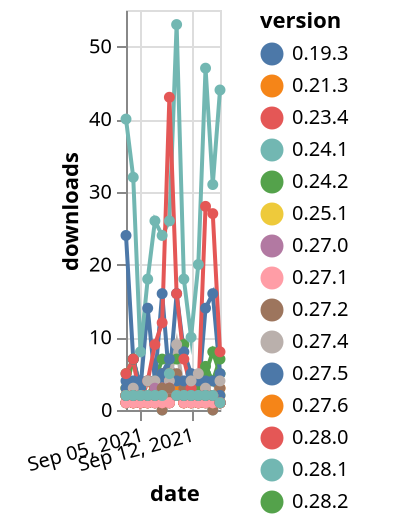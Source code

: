 {"$schema": "https://vega.github.io/schema/vega-lite/v5.json", "description": "A simple bar chart with embedded data.", "data": {"values": [{"date": "2021-09-03", "total": 3586, "delta": 3, "version": "19.01.0"}, {"date": "2021-09-04", "total": 3593, "delta": 7, "version": "19.01.0"}, {"date": "2021-09-05", "total": 3596, "delta": 3, "version": "19.01.0"}, {"date": "2021-09-06", "total": 3598, "delta": 2, "version": "19.01.0"}, {"date": "2021-09-07", "total": 3602, "delta": 4, "version": "19.01.0"}, {"date": "2021-09-08", "total": 3609, "delta": 7, "version": "19.01.0"}, {"date": "2021-09-09", "total": 3616, "delta": 7, "version": "19.01.0"}, {"date": "2021-09-10", "total": 3623, "delta": 7, "version": "19.01.0"}, {"date": "2021-09-11", "total": 3632, "delta": 9, "version": "19.01.0"}, {"date": "2021-09-12", "total": 3635, "delta": 3, "version": "19.01.0"}, {"date": "2021-09-13", "total": 3638, "delta": 3, "version": "19.01.0"}, {"date": "2021-09-14", "total": 3644, "delta": 6, "version": "19.01.0"}, {"date": "2021-09-15", "total": 3648, "delta": 4, "version": "19.01.0"}, {"date": "2021-09-16", "total": 3655, "delta": 7, "version": "19.01.0"}, {"date": "2021-09-03", "total": 1413, "delta": 1, "version": "18.10.1"}, {"date": "2021-09-04", "total": 1414, "delta": 1, "version": "18.10.1"}, {"date": "2021-09-05", "total": 1415, "delta": 1, "version": "18.10.1"}, {"date": "2021-09-06", "total": 1416, "delta": 1, "version": "18.10.1"}, {"date": "2021-09-07", "total": 1417, "delta": 1, "version": "18.10.1"}, {"date": "2021-09-08", "total": 1417, "delta": 0, "version": "18.10.1"}, {"date": "2021-09-09", "total": 1418, "delta": 1, "version": "18.10.1"}, {"date": "2021-09-10", "total": 1422, "delta": 4, "version": "18.10.1"}, {"date": "2021-09-11", "total": 1424, "delta": 2, "version": "18.10.1"}, {"date": "2021-09-12", "total": 1426, "delta": 2, "version": "18.10.1"}, {"date": "2021-09-13", "total": 1427, "delta": 1, "version": "18.10.1"}, {"date": "2021-09-14", "total": 1428, "delta": 1, "version": "18.10.1"}, {"date": "2021-09-15", "total": 1428, "delta": 0, "version": "18.10.1"}, {"date": "2021-09-16", "total": 1429, "delta": 1, "version": "18.10.1"}, {"date": "2021-09-03", "total": 49575, "delta": 1, "version": "19.10.0"}, {"date": "2021-09-04", "total": 49576, "delta": 1, "version": "19.10.0"}, {"date": "2021-09-05", "total": 49577, "delta": 1, "version": "19.10.0"}, {"date": "2021-09-06", "total": 49578, "delta": 1, "version": "19.10.0"}, {"date": "2021-09-07", "total": 49579, "delta": 1, "version": "19.10.0"}, {"date": "2021-09-08", "total": 49579, "delta": 0, "version": "19.10.0"}, {"date": "2021-09-09", "total": 49581, "delta": 2, "version": "19.10.0"}, {"date": "2021-09-10", "total": 49583, "delta": 2, "version": "19.10.0"}, {"date": "2021-09-11", "total": 49584, "delta": 1, "version": "19.10.0"}, {"date": "2021-09-12", "total": 49585, "delta": 1, "version": "19.10.0"}, {"date": "2021-09-13", "total": 49586, "delta": 1, "version": "19.10.0"}, {"date": "2021-09-14", "total": 49588, "delta": 2, "version": "19.10.0"}, {"date": "2021-09-15", "total": 49588, "delta": 0, "version": "19.10.0"}, {"date": "2021-09-16", "total": 49589, "delta": 1, "version": "19.10.0"}, {"date": "2021-09-03", "total": 2519, "delta": 2, "version": "0.28.2"}, {"date": "2021-09-04", "total": 2521, "delta": 2, "version": "0.28.2"}, {"date": "2021-09-05", "total": 2523, "delta": 2, "version": "0.28.2"}, {"date": "2021-09-06", "total": 2525, "delta": 2, "version": "0.28.2"}, {"date": "2021-09-07", "total": 2527, "delta": 2, "version": "0.28.2"}, {"date": "2021-09-08", "total": 2530, "delta": 3, "version": "0.28.2"}, {"date": "2021-09-09", "total": 2533, "delta": 3, "version": "0.28.2"}, {"date": "2021-09-10", "total": 2535, "delta": 2, "version": "0.28.2"}, {"date": "2021-09-11", "total": 2537, "delta": 2, "version": "0.28.2"}, {"date": "2021-09-12", "total": 2539, "delta": 2, "version": "0.28.2"}, {"date": "2021-09-13", "total": 2541, "delta": 2, "version": "0.28.2"}, {"date": "2021-09-14", "total": 2543, "delta": 2, "version": "0.28.2"}, {"date": "2021-09-15", "total": 2545, "delta": 2, "version": "0.28.2"}, {"date": "2021-09-16", "total": 2546, "delta": 1, "version": "0.28.2"}, {"date": "2021-09-03", "total": 310, "delta": 1, "version": "0.31.0"}, {"date": "2021-09-04", "total": 311, "delta": 1, "version": "0.31.0"}, {"date": "2021-09-05", "total": 312, "delta": 1, "version": "0.31.0"}, {"date": "2021-09-06", "total": 313, "delta": 1, "version": "0.31.0"}, {"date": "2021-09-07", "total": 314, "delta": 1, "version": "0.31.0"}, {"date": "2021-09-08", "total": 315, "delta": 1, "version": "0.31.0"}, {"date": "2021-09-09", "total": 316, "delta": 1, "version": "0.31.0"}, {"date": "2021-09-10", "total": 318, "delta": 2, "version": "0.31.0"}, {"date": "2021-09-11", "total": 319, "delta": 1, "version": "0.31.0"}, {"date": "2021-09-12", "total": 320, "delta": 1, "version": "0.31.0"}, {"date": "2021-09-13", "total": 321, "delta": 1, "version": "0.31.0"}, {"date": "2021-09-14", "total": 322, "delta": 1, "version": "0.31.0"}, {"date": "2021-09-15", "total": 323, "delta": 1, "version": "0.31.0"}, {"date": "2021-09-16", "total": 324, "delta": 1, "version": "0.31.0"}, {"date": "2021-09-03", "total": 2409, "delta": 2, "version": "0.29.1"}, {"date": "2021-09-04", "total": 2411, "delta": 2, "version": "0.29.1"}, {"date": "2021-09-05", "total": 2413, "delta": 2, "version": "0.29.1"}, {"date": "2021-09-06", "total": 2415, "delta": 2, "version": "0.29.1"}, {"date": "2021-09-07", "total": 2417, "delta": 2, "version": "0.29.1"}, {"date": "2021-09-08", "total": 2420, "delta": 3, "version": "0.29.1"}, {"date": "2021-09-09", "total": 2423, "delta": 3, "version": "0.29.1"}, {"date": "2021-09-10", "total": 2425, "delta": 2, "version": "0.29.1"}, {"date": "2021-09-11", "total": 2427, "delta": 2, "version": "0.29.1"}, {"date": "2021-09-12", "total": 2429, "delta": 2, "version": "0.29.1"}, {"date": "2021-09-13", "total": 2431, "delta": 2, "version": "0.29.1"}, {"date": "2021-09-14", "total": 2433, "delta": 2, "version": "0.29.1"}, {"date": "2021-09-15", "total": 2435, "delta": 2, "version": "0.29.1"}, {"date": "2021-09-16", "total": 2436, "delta": 1, "version": "0.29.1"}, {"date": "2021-09-03", "total": 2391, "delta": 2, "version": "0.27.1"}, {"date": "2021-09-04", "total": 2393, "delta": 2, "version": "0.27.1"}, {"date": "2021-09-05", "total": 2395, "delta": 2, "version": "0.27.1"}, {"date": "2021-09-06", "total": 2397, "delta": 2, "version": "0.27.1"}, {"date": "2021-09-07", "total": 2399, "delta": 2, "version": "0.27.1"}, {"date": "2021-09-08", "total": 2402, "delta": 3, "version": "0.27.1"}, {"date": "2021-09-09", "total": 2405, "delta": 3, "version": "0.27.1"}, {"date": "2021-09-10", "total": 2407, "delta": 2, "version": "0.27.1"}, {"date": "2021-09-11", "total": 2409, "delta": 2, "version": "0.27.1"}, {"date": "2021-09-12", "total": 2411, "delta": 2, "version": "0.27.1"}, {"date": "2021-09-13", "total": 2413, "delta": 2, "version": "0.27.1"}, {"date": "2021-09-14", "total": 2415, "delta": 2, "version": "0.27.1"}, {"date": "2021-09-15", "total": 2417, "delta": 2, "version": "0.27.1"}, {"date": "2021-09-16", "total": 2418, "delta": 1, "version": "0.27.1"}, {"date": "2021-09-03", "total": 2394, "delta": 3, "version": "0.28.1"}, {"date": "2021-09-04", "total": 2396, "delta": 2, "version": "0.28.1"}, {"date": "2021-09-05", "total": 2398, "delta": 2, "version": "0.28.1"}, {"date": "2021-09-06", "total": 2400, "delta": 2, "version": "0.28.1"}, {"date": "2021-09-07", "total": 2402, "delta": 2, "version": "0.28.1"}, {"date": "2021-09-08", "total": 2405, "delta": 3, "version": "0.28.1"}, {"date": "2021-09-09", "total": 2408, "delta": 3, "version": "0.28.1"}, {"date": "2021-09-10", "total": 2410, "delta": 2, "version": "0.28.1"}, {"date": "2021-09-11", "total": 2412, "delta": 2, "version": "0.28.1"}, {"date": "2021-09-12", "total": 2414, "delta": 2, "version": "0.28.1"}, {"date": "2021-09-13", "total": 2416, "delta": 2, "version": "0.28.1"}, {"date": "2021-09-14", "total": 2418, "delta": 2, "version": "0.28.1"}, {"date": "2021-09-15", "total": 2420, "delta": 2, "version": "0.28.1"}, {"date": "2021-09-16", "total": 2421, "delta": 1, "version": "0.28.1"}, {"date": "2021-09-03", "total": 2693, "delta": 5, "version": "0.24.2"}, {"date": "2021-09-04", "total": 2700, "delta": 7, "version": "0.24.2"}, {"date": "2021-09-05", "total": 2702, "delta": 2, "version": "0.24.2"}, {"date": "2021-09-06", "total": 2704, "delta": 2, "version": "0.24.2"}, {"date": "2021-09-07", "total": 2706, "delta": 2, "version": "0.24.2"}, {"date": "2021-09-08", "total": 2710, "delta": 4, "version": "0.24.2"}, {"date": "2021-09-09", "total": 2713, "delta": 3, "version": "0.24.2"}, {"date": "2021-09-10", "total": 2717, "delta": 4, "version": "0.24.2"}, {"date": "2021-09-11", "total": 2719, "delta": 2, "version": "0.24.2"}, {"date": "2021-09-12", "total": 2721, "delta": 2, "version": "0.24.2"}, {"date": "2021-09-13", "total": 2723, "delta": 2, "version": "0.24.2"}, {"date": "2021-09-14", "total": 2728, "delta": 5, "version": "0.24.2"}, {"date": "2021-09-15", "total": 2736, "delta": 8, "version": "0.24.2"}, {"date": "2021-09-16", "total": 2741, "delta": 5, "version": "0.24.2"}, {"date": "2021-09-03", "total": 2424, "delta": 2, "version": "0.29.0"}, {"date": "2021-09-04", "total": 2426, "delta": 2, "version": "0.29.0"}, {"date": "2021-09-05", "total": 2428, "delta": 2, "version": "0.29.0"}, {"date": "2021-09-06", "total": 2430, "delta": 2, "version": "0.29.0"}, {"date": "2021-09-07", "total": 2432, "delta": 2, "version": "0.29.0"}, {"date": "2021-09-08", "total": 2435, "delta": 3, "version": "0.29.0"}, {"date": "2021-09-09", "total": 2438, "delta": 3, "version": "0.29.0"}, {"date": "2021-09-10", "total": 2440, "delta": 2, "version": "0.29.0"}, {"date": "2021-09-11", "total": 2442, "delta": 2, "version": "0.29.0"}, {"date": "2021-09-12", "total": 2444, "delta": 2, "version": "0.29.0"}, {"date": "2021-09-13", "total": 2446, "delta": 2, "version": "0.29.0"}, {"date": "2021-09-14", "total": 2448, "delta": 2, "version": "0.29.0"}, {"date": "2021-09-15", "total": 2450, "delta": 2, "version": "0.29.0"}, {"date": "2021-09-16", "total": 2451, "delta": 1, "version": "0.29.0"}, {"date": "2021-09-03", "total": 415, "delta": 1, "version": "19.04.0"}, {"date": "2021-09-04", "total": 416, "delta": 1, "version": "19.04.0"}, {"date": "2021-09-05", "total": 417, "delta": 1, "version": "19.04.0"}, {"date": "2021-09-06", "total": 418, "delta": 1, "version": "19.04.0"}, {"date": "2021-09-07", "total": 419, "delta": 1, "version": "19.04.0"}, {"date": "2021-09-08", "total": 420, "delta": 1, "version": "19.04.0"}, {"date": "2021-09-09", "total": 421, "delta": 1, "version": "19.04.0"}, {"date": "2021-09-10", "total": 423, "delta": 2, "version": "19.04.0"}, {"date": "2021-09-11", "total": 424, "delta": 1, "version": "19.04.0"}, {"date": "2021-09-12", "total": 425, "delta": 1, "version": "19.04.0"}, {"date": "2021-09-13", "total": 426, "delta": 1, "version": "19.04.0"}, {"date": "2021-09-14", "total": 427, "delta": 1, "version": "19.04.0"}, {"date": "2021-09-15", "total": 428, "delta": 1, "version": "19.04.0"}, {"date": "2021-09-16", "total": 429, "delta": 1, "version": "19.04.0"}, {"date": "2021-09-03", "total": 889, "delta": 2, "version": "19.04.1"}, {"date": "2021-09-04", "total": 890, "delta": 1, "version": "19.04.1"}, {"date": "2021-09-05", "total": 891, "delta": 1, "version": "19.04.1"}, {"date": "2021-09-06", "total": 892, "delta": 1, "version": "19.04.1"}, {"date": "2021-09-07", "total": 893, "delta": 1, "version": "19.04.1"}, {"date": "2021-09-08", "total": 894, "delta": 1, "version": "19.04.1"}, {"date": "2021-09-09", "total": 895, "delta": 1, "version": "19.04.1"}, {"date": "2021-09-10", "total": 897, "delta": 2, "version": "19.04.1"}, {"date": "2021-09-11", "total": 898, "delta": 1, "version": "19.04.1"}, {"date": "2021-09-12", "total": 899, "delta": 1, "version": "19.04.1"}, {"date": "2021-09-13", "total": 900, "delta": 1, "version": "19.04.1"}, {"date": "2021-09-14", "total": 901, "delta": 1, "version": "19.04.1"}, {"date": "2021-09-15", "total": 902, "delta": 1, "version": "19.04.1"}, {"date": "2021-09-16", "total": 903, "delta": 1, "version": "19.04.1"}, {"date": "2021-09-03", "total": 2355, "delta": 2, "version": "0.30.0"}, {"date": "2021-09-04", "total": 2357, "delta": 2, "version": "0.30.0"}, {"date": "2021-09-05", "total": 2359, "delta": 2, "version": "0.30.0"}, {"date": "2021-09-06", "total": 2361, "delta": 2, "version": "0.30.0"}, {"date": "2021-09-07", "total": 2363, "delta": 2, "version": "0.30.0"}, {"date": "2021-09-08", "total": 2366, "delta": 3, "version": "0.30.0"}, {"date": "2021-09-09", "total": 2369, "delta": 3, "version": "0.30.0"}, {"date": "2021-09-10", "total": 2371, "delta": 2, "version": "0.30.0"}, {"date": "2021-09-11", "total": 2373, "delta": 2, "version": "0.30.0"}, {"date": "2021-09-12", "total": 2375, "delta": 2, "version": "0.30.0"}, {"date": "2021-09-13", "total": 2377, "delta": 2, "version": "0.30.0"}, {"date": "2021-09-14", "total": 2379, "delta": 2, "version": "0.30.0"}, {"date": "2021-09-15", "total": 2381, "delta": 2, "version": "0.30.0"}, {"date": "2021-09-16", "total": 2382, "delta": 1, "version": "0.30.0"}, {"date": "2021-09-03", "total": 4523, "delta": 24, "version": "20.04.1"}, {"date": "2021-09-04", "total": 4530, "delta": 7, "version": "20.04.1"}, {"date": "2021-09-05", "total": 4533, "delta": 3, "version": "20.04.1"}, {"date": "2021-09-06", "total": 4547, "delta": 14, "version": "20.04.1"}, {"date": "2021-09-07", "total": 4551, "delta": 4, "version": "20.04.1"}, {"date": "2021-09-08", "total": 4567, "delta": 16, "version": "20.04.1"}, {"date": "2021-09-09", "total": 4571, "delta": 4, "version": "20.04.1"}, {"date": "2021-09-10", "total": 4587, "delta": 16, "version": "20.04.1"}, {"date": "2021-09-11", "total": 4595, "delta": 8, "version": "20.04.1"}, {"date": "2021-09-12", "total": 4600, "delta": 5, "version": "20.04.1"}, {"date": "2021-09-13", "total": 4602, "delta": 2, "version": "20.04.1"}, {"date": "2021-09-14", "total": 4616, "delta": 14, "version": "20.04.1"}, {"date": "2021-09-15", "total": 4632, "delta": 16, "version": "20.04.1"}, {"date": "2021-09-16", "total": 4637, "delta": 5, "version": "20.04.1"}, {"date": "2021-09-03", "total": 767, "delta": 1, "version": "0.31.1"}, {"date": "2021-09-04", "total": 768, "delta": 1, "version": "0.31.1"}, {"date": "2021-09-05", "total": 769, "delta": 1, "version": "0.31.1"}, {"date": "2021-09-06", "total": 770, "delta": 1, "version": "0.31.1"}, {"date": "2021-09-07", "total": 771, "delta": 1, "version": "0.31.1"}, {"date": "2021-09-08", "total": 772, "delta": 1, "version": "0.31.1"}, {"date": "2021-09-09", "total": 773, "delta": 1, "version": "0.31.1"}, {"date": "2021-09-10", "total": 776, "delta": 3, "version": "0.31.1"}, {"date": "2021-09-11", "total": 777, "delta": 1, "version": "0.31.1"}, {"date": "2021-09-12", "total": 778, "delta": 1, "version": "0.31.1"}, {"date": "2021-09-13", "total": 779, "delta": 1, "version": "0.31.1"}, {"date": "2021-09-14", "total": 780, "delta": 1, "version": "0.31.1"}, {"date": "2021-09-15", "total": 781, "delta": 1, "version": "0.31.1"}, {"date": "2021-09-16", "total": 782, "delta": 1, "version": "0.31.1"}, {"date": "2021-09-03", "total": 3142, "delta": 3, "version": "0.25.1"}, {"date": "2021-09-04", "total": 3144, "delta": 2, "version": "0.25.1"}, {"date": "2021-09-05", "total": 3146, "delta": 2, "version": "0.25.1"}, {"date": "2021-09-06", "total": 3148, "delta": 2, "version": "0.25.1"}, {"date": "2021-09-07", "total": 3150, "delta": 2, "version": "0.25.1"}, {"date": "2021-09-08", "total": 3153, "delta": 3, "version": "0.25.1"}, {"date": "2021-09-09", "total": 3156, "delta": 3, "version": "0.25.1"}, {"date": "2021-09-10", "total": 3158, "delta": 2, "version": "0.25.1"}, {"date": "2021-09-11", "total": 3160, "delta": 2, "version": "0.25.1"}, {"date": "2021-09-12", "total": 3162, "delta": 2, "version": "0.25.1"}, {"date": "2021-09-13", "total": 3164, "delta": 2, "version": "0.25.1"}, {"date": "2021-09-14", "total": 3166, "delta": 2, "version": "0.25.1"}, {"date": "2021-09-15", "total": 3168, "delta": 2, "version": "0.25.1"}, {"date": "2021-09-16", "total": 3170, "delta": 2, "version": "0.25.1"}, {"date": "2021-09-03", "total": 608, "delta": 1, "version": "0.30.2"}, {"date": "2021-09-04", "total": 609, "delta": 1, "version": "0.30.2"}, {"date": "2021-09-05", "total": 610, "delta": 1, "version": "0.30.2"}, {"date": "2021-09-06", "total": 611, "delta": 1, "version": "0.30.2"}, {"date": "2021-09-07", "total": 612, "delta": 1, "version": "0.30.2"}, {"date": "2021-09-08", "total": 613, "delta": 1, "version": "0.30.2"}, {"date": "2021-09-09", "total": 614, "delta": 1, "version": "0.30.2"}, {"date": "2021-09-10", "total": 616, "delta": 2, "version": "0.30.2"}, {"date": "2021-09-11", "total": 617, "delta": 1, "version": "0.30.2"}, {"date": "2021-09-12", "total": 618, "delta": 1, "version": "0.30.2"}, {"date": "2021-09-13", "total": 619, "delta": 1, "version": "0.30.2"}, {"date": "2021-09-14", "total": 620, "delta": 1, "version": "0.30.2"}, {"date": "2021-09-15", "total": 621, "delta": 1, "version": "0.30.2"}, {"date": "2021-09-16", "total": 622, "delta": 1, "version": "0.30.2"}, {"date": "2021-09-03", "total": 2862, "delta": 2, "version": "20.07.1"}, {"date": "2021-09-04", "total": 2863, "delta": 1, "version": "20.07.1"}, {"date": "2021-09-05", "total": 2865, "delta": 2, "version": "20.07.1"}, {"date": "2021-09-06", "total": 2866, "delta": 1, "version": "20.07.1"}, {"date": "2021-09-07", "total": 2869, "delta": 3, "version": "20.07.1"}, {"date": "2021-09-08", "total": 2872, "delta": 3, "version": "20.07.1"}, {"date": "2021-09-09", "total": 2876, "delta": 4, "version": "20.07.1"}, {"date": "2021-09-10", "total": 2879, "delta": 3, "version": "20.07.1"}, {"date": "2021-09-11", "total": 2880, "delta": 1, "version": "20.07.1"}, {"date": "2021-09-12", "total": 2881, "delta": 1, "version": "20.07.1"}, {"date": "2021-09-13", "total": 2882, "delta": 1, "version": "20.07.1"}, {"date": "2021-09-14", "total": 2885, "delta": 3, "version": "20.07.1"}, {"date": "2021-09-15", "total": 2886, "delta": 1, "version": "20.07.1"}, {"date": "2021-09-16", "total": 2889, "delta": 3, "version": "20.07.1"}, {"date": "2021-09-03", "total": 3870, "delta": 40, "version": "21.04.0"}, {"date": "2021-09-04", "total": 3902, "delta": 32, "version": "21.04.0"}, {"date": "2021-09-05", "total": 3910, "delta": 8, "version": "21.04.0"}, {"date": "2021-09-06", "total": 3928, "delta": 18, "version": "21.04.0"}, {"date": "2021-09-07", "total": 3954, "delta": 26, "version": "21.04.0"}, {"date": "2021-09-08", "total": 3978, "delta": 24, "version": "21.04.0"}, {"date": "2021-09-09", "total": 4004, "delta": 26, "version": "21.04.0"}, {"date": "2021-09-10", "total": 4057, "delta": 53, "version": "21.04.0"}, {"date": "2021-09-11", "total": 4075, "delta": 18, "version": "21.04.0"}, {"date": "2021-09-12", "total": 4085, "delta": 10, "version": "21.04.0"}, {"date": "2021-09-13", "total": 4105, "delta": 20, "version": "21.04.0"}, {"date": "2021-09-14", "total": 4152, "delta": 47, "version": "21.04.0"}, {"date": "2021-09-15", "total": 4183, "delta": 31, "version": "21.04.0"}, {"date": "2021-09-16", "total": 4227, "delta": 44, "version": "21.04.0"}, {"date": "2021-09-03", "total": 2650, "delta": 2, "version": "0.27.6"}, {"date": "2021-09-04", "total": 2652, "delta": 2, "version": "0.27.6"}, {"date": "2021-09-05", "total": 2654, "delta": 2, "version": "0.27.6"}, {"date": "2021-09-06", "total": 2658, "delta": 4, "version": "0.27.6"}, {"date": "2021-09-07", "total": 2660, "delta": 2, "version": "0.27.6"}, {"date": "2021-09-08", "total": 2663, "delta": 3, "version": "0.27.6"}, {"date": "2021-09-09", "total": 2666, "delta": 3, "version": "0.27.6"}, {"date": "2021-09-10", "total": 2668, "delta": 2, "version": "0.27.6"}, {"date": "2021-09-11", "total": 2670, "delta": 2, "version": "0.27.6"}, {"date": "2021-09-12", "total": 2672, "delta": 2, "version": "0.27.6"}, {"date": "2021-09-13", "total": 2674, "delta": 2, "version": "0.27.6"}, {"date": "2021-09-14", "total": 2676, "delta": 2, "version": "0.27.6"}, {"date": "2021-09-15", "total": 2678, "delta": 2, "version": "0.27.6"}, {"date": "2021-09-16", "total": 2679, "delta": 1, "version": "0.27.6"}, {"date": "2021-09-03", "total": 2390, "delta": 3, "version": "0.27.5"}, {"date": "2021-09-04", "total": 2392, "delta": 2, "version": "0.27.5"}, {"date": "2021-09-05", "total": 2394, "delta": 2, "version": "0.27.5"}, {"date": "2021-09-06", "total": 2396, "delta": 2, "version": "0.27.5"}, {"date": "2021-09-07", "total": 2398, "delta": 2, "version": "0.27.5"}, {"date": "2021-09-08", "total": 2402, "delta": 4, "version": "0.27.5"}, {"date": "2021-09-09", "total": 2405, "delta": 3, "version": "0.27.5"}, {"date": "2021-09-10", "total": 2407, "delta": 2, "version": "0.27.5"}, {"date": "2021-09-11", "total": 2409, "delta": 2, "version": "0.27.5"}, {"date": "2021-09-12", "total": 2411, "delta": 2, "version": "0.27.5"}, {"date": "2021-09-13", "total": 2413, "delta": 2, "version": "0.27.5"}, {"date": "2021-09-14", "total": 2415, "delta": 2, "version": "0.27.5"}, {"date": "2021-09-15", "total": 2417, "delta": 2, "version": "0.27.5"}, {"date": "2021-09-16", "total": 2418, "delta": 1, "version": "0.27.5"}, {"date": "2021-09-03", "total": 2693, "delta": 2, "version": "0.30.1"}, {"date": "2021-09-04", "total": 2695, "delta": 2, "version": "0.30.1"}, {"date": "2021-09-05", "total": 2697, "delta": 2, "version": "0.30.1"}, {"date": "2021-09-06", "total": 2699, "delta": 2, "version": "0.30.1"}, {"date": "2021-09-07", "total": 2702, "delta": 3, "version": "0.30.1"}, {"date": "2021-09-08", "total": 2707, "delta": 5, "version": "0.30.1"}, {"date": "2021-09-09", "total": 2710, "delta": 3, "version": "0.30.1"}, {"date": "2021-09-10", "total": 2715, "delta": 5, "version": "0.30.1"}, {"date": "2021-09-11", "total": 2718, "delta": 3, "version": "0.30.1"}, {"date": "2021-09-12", "total": 2721, "delta": 3, "version": "0.30.1"}, {"date": "2021-09-13", "total": 2723, "delta": 2, "version": "0.30.1"}, {"date": "2021-09-14", "total": 2725, "delta": 2, "version": "0.30.1"}, {"date": "2021-09-15", "total": 2727, "delta": 2, "version": "0.30.1"}, {"date": "2021-09-16", "total": 2730, "delta": 3, "version": "0.30.1"}, {"date": "2021-09-03", "total": 2899, "delta": 2, "version": "0.21.3"}, {"date": "2021-09-04", "total": 2901, "delta": 2, "version": "0.21.3"}, {"date": "2021-09-05", "total": 2903, "delta": 2, "version": "0.21.3"}, {"date": "2021-09-06", "total": 2905, "delta": 2, "version": "0.21.3"}, {"date": "2021-09-07", "total": 2907, "delta": 2, "version": "0.21.3"}, {"date": "2021-09-08", "total": 2909, "delta": 2, "version": "0.21.3"}, {"date": "2021-09-09", "total": 2914, "delta": 5, "version": "0.21.3"}, {"date": "2021-09-10", "total": 2916, "delta": 2, "version": "0.21.3"}, {"date": "2021-09-11", "total": 2918, "delta": 2, "version": "0.21.3"}, {"date": "2021-09-12", "total": 2920, "delta": 2, "version": "0.21.3"}, {"date": "2021-09-13", "total": 2922, "delta": 2, "version": "0.21.3"}, {"date": "2021-09-14", "total": 2924, "delta": 2, "version": "0.21.3"}, {"date": "2021-09-15", "total": 2926, "delta": 2, "version": "0.21.3"}, {"date": "2021-09-16", "total": 2927, "delta": 1, "version": "0.21.3"}, {"date": "2021-09-03", "total": 2587, "delta": 2, "version": "0.23.4"}, {"date": "2021-09-04", "total": 2589, "delta": 2, "version": "0.23.4"}, {"date": "2021-09-05", "total": 2591, "delta": 2, "version": "0.23.4"}, {"date": "2021-09-06", "total": 2593, "delta": 2, "version": "0.23.4"}, {"date": "2021-09-07", "total": 2595, "delta": 2, "version": "0.23.4"}, {"date": "2021-09-08", "total": 2597, "delta": 2, "version": "0.23.4"}, {"date": "2021-09-09", "total": 2601, "delta": 4, "version": "0.23.4"}, {"date": "2021-09-10", "total": 2603, "delta": 2, "version": "0.23.4"}, {"date": "2021-09-11", "total": 2605, "delta": 2, "version": "0.23.4"}, {"date": "2021-09-12", "total": 2607, "delta": 2, "version": "0.23.4"}, {"date": "2021-09-13", "total": 2609, "delta": 2, "version": "0.23.4"}, {"date": "2021-09-14", "total": 2611, "delta": 2, "version": "0.23.4"}, {"date": "2021-09-15", "total": 2613, "delta": 2, "version": "0.23.4"}, {"date": "2021-09-16", "total": 2614, "delta": 1, "version": "0.23.4"}, {"date": "2021-09-03", "total": 2433, "delta": 2, "version": "0.27.4"}, {"date": "2021-09-04", "total": 2435, "delta": 2, "version": "0.27.4"}, {"date": "2021-09-05", "total": 2437, "delta": 2, "version": "0.27.4"}, {"date": "2021-09-06", "total": 2439, "delta": 2, "version": "0.27.4"}, {"date": "2021-09-07", "total": 2441, "delta": 2, "version": "0.27.4"}, {"date": "2021-09-08", "total": 2444, "delta": 3, "version": "0.27.4"}, {"date": "2021-09-09", "total": 2447, "delta": 3, "version": "0.27.4"}, {"date": "2021-09-10", "total": 2449, "delta": 2, "version": "0.27.4"}, {"date": "2021-09-11", "total": 2451, "delta": 2, "version": "0.27.4"}, {"date": "2021-09-12", "total": 2453, "delta": 2, "version": "0.27.4"}, {"date": "2021-09-13", "total": 2455, "delta": 2, "version": "0.27.4"}, {"date": "2021-09-14", "total": 2457, "delta": 2, "version": "0.27.4"}, {"date": "2021-09-15", "total": 2459, "delta": 2, "version": "0.27.4"}, {"date": "2021-09-16", "total": 2460, "delta": 1, "version": "0.27.4"}, {"date": "2021-09-03", "total": 4968, "delta": 4, "version": "0.19.3"}, {"date": "2021-09-04", "total": 4972, "delta": 4, "version": "0.19.3"}, {"date": "2021-09-05", "total": 4976, "delta": 4, "version": "0.19.3"}, {"date": "2021-09-06", "total": 4980, "delta": 4, "version": "0.19.3"}, {"date": "2021-09-07", "total": 4984, "delta": 4, "version": "0.19.3"}, {"date": "2021-09-08", "total": 4989, "delta": 5, "version": "0.19.3"}, {"date": "2021-09-09", "total": 4996, "delta": 7, "version": "0.19.3"}, {"date": "2021-09-10", "total": 5000, "delta": 4, "version": "0.19.3"}, {"date": "2021-09-11", "total": 5004, "delta": 4, "version": "0.19.3"}, {"date": "2021-09-12", "total": 5008, "delta": 4, "version": "0.19.3"}, {"date": "2021-09-13", "total": 5012, "delta": 4, "version": "0.19.3"}, {"date": "2021-09-14", "total": 5016, "delta": 4, "version": "0.19.3"}, {"date": "2021-09-15", "total": 5020, "delta": 4, "version": "0.19.3"}, {"date": "2021-09-16", "total": 5022, "delta": 2, "version": "0.19.3"}, {"date": "2021-09-03", "total": 734, "delta": 1, "version": "0.32.0"}, {"date": "2021-09-04", "total": 735, "delta": 1, "version": "0.32.0"}, {"date": "2021-09-05", "total": 736, "delta": 1, "version": "0.32.0"}, {"date": "2021-09-06", "total": 737, "delta": 1, "version": "0.32.0"}, {"date": "2021-09-07", "total": 738, "delta": 1, "version": "0.32.0"}, {"date": "2021-09-08", "total": 739, "delta": 1, "version": "0.32.0"}, {"date": "2021-09-09", "total": 740, "delta": 1, "version": "0.32.0"}, {"date": "2021-09-10", "total": 742, "delta": 2, "version": "0.32.0"}, {"date": "2021-09-11", "total": 743, "delta": 1, "version": "0.32.0"}, {"date": "2021-09-12", "total": 744, "delta": 1, "version": "0.32.0"}, {"date": "2021-09-13", "total": 745, "delta": 1, "version": "0.32.0"}, {"date": "2021-09-14", "total": 746, "delta": 1, "version": "0.32.0"}, {"date": "2021-09-15", "total": 747, "delta": 1, "version": "0.32.0"}, {"date": "2021-09-16", "total": 748, "delta": 1, "version": "0.32.0"}, {"date": "2021-09-03", "total": 10917, "delta": 5, "version": "20.10.0"}, {"date": "2021-09-04", "total": 10924, "delta": 7, "version": "20.10.0"}, {"date": "2021-09-05", "total": 10925, "delta": 1, "version": "20.10.0"}, {"date": "2021-09-06", "total": 10929, "delta": 4, "version": "20.10.0"}, {"date": "2021-09-07", "total": 10938, "delta": 9, "version": "20.10.0"}, {"date": "2021-09-08", "total": 10950, "delta": 12, "version": "20.10.0"}, {"date": "2021-09-09", "total": 10993, "delta": 43, "version": "20.10.0"}, {"date": "2021-09-10", "total": 11009, "delta": 16, "version": "20.10.0"}, {"date": "2021-09-11", "total": 11016, "delta": 7, "version": "20.10.0"}, {"date": "2021-09-12", "total": 11019, "delta": 3, "version": "20.10.0"}, {"date": "2021-09-13", "total": 11021, "delta": 2, "version": "20.10.0"}, {"date": "2021-09-14", "total": 11049, "delta": 28, "version": "20.10.0"}, {"date": "2021-09-15", "total": 11076, "delta": 27, "version": "20.10.0"}, {"date": "2021-09-16", "total": 11084, "delta": 8, "version": "20.10.0"}, {"date": "2021-09-03", "total": 1489, "delta": 1, "version": "19.07.0"}, {"date": "2021-09-04", "total": 1490, "delta": 1, "version": "19.07.0"}, {"date": "2021-09-05", "total": 1491, "delta": 1, "version": "19.07.0"}, {"date": "2021-09-06", "total": 1492, "delta": 1, "version": "19.07.0"}, {"date": "2021-09-07", "total": 1493, "delta": 1, "version": "19.07.0"}, {"date": "2021-09-08", "total": 1494, "delta": 1, "version": "19.07.0"}, {"date": "2021-09-09", "total": 1495, "delta": 1, "version": "19.07.0"}, {"date": "2021-09-10", "total": 1497, "delta": 2, "version": "19.07.0"}, {"date": "2021-09-11", "total": 1498, "delta": 1, "version": "19.07.0"}, {"date": "2021-09-12", "total": 1499, "delta": 1, "version": "19.07.0"}, {"date": "2021-09-13", "total": 1500, "delta": 1, "version": "19.07.0"}, {"date": "2021-09-14", "total": 1501, "delta": 1, "version": "19.07.0"}, {"date": "2021-09-15", "total": 1502, "delta": 1, "version": "19.07.0"}, {"date": "2021-09-16", "total": 1503, "delta": 1, "version": "19.07.0"}, {"date": "2021-09-03", "total": 3390, "delta": 2, "version": "20.01.0"}, {"date": "2021-09-04", "total": 3393, "delta": 3, "version": "20.01.0"}, {"date": "2021-09-05", "total": 3395, "delta": 2, "version": "20.01.0"}, {"date": "2021-09-06", "total": 3399, "delta": 4, "version": "20.01.0"}, {"date": "2021-09-07", "total": 3403, "delta": 4, "version": "20.01.0"}, {"date": "2021-09-08", "total": 3405, "delta": 2, "version": "20.01.0"}, {"date": "2021-09-09", "total": 3409, "delta": 4, "version": "20.01.0"}, {"date": "2021-09-10", "total": 3418, "delta": 9, "version": "20.01.0"}, {"date": "2021-09-11", "total": 3420, "delta": 2, "version": "20.01.0"}, {"date": "2021-09-12", "total": 3424, "delta": 4, "version": "20.01.0"}, {"date": "2021-09-13", "total": 3429, "delta": 5, "version": "20.01.0"}, {"date": "2021-09-14", "total": 3432, "delta": 3, "version": "20.01.0"}, {"date": "2021-09-15", "total": 3434, "delta": 2, "version": "20.01.0"}, {"date": "2021-09-16", "total": 3438, "delta": 4, "version": "20.01.0"}, {"date": "2021-09-03", "total": 2462, "delta": 2, "version": "0.28.0"}, {"date": "2021-09-04", "total": 2464, "delta": 2, "version": "0.28.0"}, {"date": "2021-09-05", "total": 2466, "delta": 2, "version": "0.28.0"}, {"date": "2021-09-06", "total": 2468, "delta": 2, "version": "0.28.0"}, {"date": "2021-09-07", "total": 2470, "delta": 2, "version": "0.28.0"}, {"date": "2021-09-08", "total": 2473, "delta": 3, "version": "0.28.0"}, {"date": "2021-09-09", "total": 2476, "delta": 3, "version": "0.28.0"}, {"date": "2021-09-10", "total": 2478, "delta": 2, "version": "0.28.0"}, {"date": "2021-09-11", "total": 2480, "delta": 2, "version": "0.28.0"}, {"date": "2021-09-12", "total": 2482, "delta": 2, "version": "0.28.0"}, {"date": "2021-09-13", "total": 2484, "delta": 2, "version": "0.28.0"}, {"date": "2021-09-14", "total": 2486, "delta": 2, "version": "0.28.0"}, {"date": "2021-09-15", "total": 2488, "delta": 2, "version": "0.28.0"}, {"date": "2021-09-16", "total": 2489, "delta": 1, "version": "0.28.0"}, {"date": "2021-09-03", "total": 2399, "delta": 2, "version": "0.27.0"}, {"date": "2021-09-04", "total": 2401, "delta": 2, "version": "0.27.0"}, {"date": "2021-09-05", "total": 2403, "delta": 2, "version": "0.27.0"}, {"date": "2021-09-06", "total": 2405, "delta": 2, "version": "0.27.0"}, {"date": "2021-09-07", "total": 2408, "delta": 3, "version": "0.27.0"}, {"date": "2021-09-08", "total": 2411, "delta": 3, "version": "0.27.0"}, {"date": "2021-09-09", "total": 2414, "delta": 3, "version": "0.27.0"}, {"date": "2021-09-10", "total": 2416, "delta": 2, "version": "0.27.0"}, {"date": "2021-09-11", "total": 2418, "delta": 2, "version": "0.27.0"}, {"date": "2021-09-12", "total": 2420, "delta": 2, "version": "0.27.0"}, {"date": "2021-09-13", "total": 2422, "delta": 2, "version": "0.27.0"}, {"date": "2021-09-14", "total": 2424, "delta": 2, "version": "0.27.0"}, {"date": "2021-09-15", "total": 2426, "delta": 2, "version": "0.27.0"}, {"date": "2021-09-16", "total": 2427, "delta": 1, "version": "0.27.0"}, {"date": "2021-09-03", "total": 2415, "delta": 2, "version": "0.27.2"}, {"date": "2021-09-04", "total": 2417, "delta": 2, "version": "0.27.2"}, {"date": "2021-09-05", "total": 2419, "delta": 2, "version": "0.27.2"}, {"date": "2021-09-06", "total": 2421, "delta": 2, "version": "0.27.2"}, {"date": "2021-09-07", "total": 2423, "delta": 2, "version": "0.27.2"}, {"date": "2021-09-08", "total": 2426, "delta": 3, "version": "0.27.2"}, {"date": "2021-09-09", "total": 2429, "delta": 3, "version": "0.27.2"}, {"date": "2021-09-10", "total": 2431, "delta": 2, "version": "0.27.2"}, {"date": "2021-09-11", "total": 2433, "delta": 2, "version": "0.27.2"}, {"date": "2021-09-12", "total": 2435, "delta": 2, "version": "0.27.2"}, {"date": "2021-09-13", "total": 2437, "delta": 2, "version": "0.27.2"}, {"date": "2021-09-14", "total": 2439, "delta": 2, "version": "0.27.2"}, {"date": "2021-09-15", "total": 2441, "delta": 2, "version": "0.27.2"}, {"date": "2021-09-16", "total": 2442, "delta": 1, "version": "0.27.2"}, {"date": "2021-09-03", "total": 2550, "delta": 2, "version": "0.24.1"}, {"date": "2021-09-04", "total": 2552, "delta": 2, "version": "0.24.1"}, {"date": "2021-09-05", "total": 2554, "delta": 2, "version": "0.24.1"}, {"date": "2021-09-06", "total": 2556, "delta": 2, "version": "0.24.1"}, {"date": "2021-09-07", "total": 2558, "delta": 2, "version": "0.24.1"}, {"date": "2021-09-08", "total": 2560, "delta": 2, "version": "0.24.1"}, {"date": "2021-09-09", "total": 2565, "delta": 5, "version": "0.24.1"}, {"date": "2021-09-10", "total": 2567, "delta": 2, "version": "0.24.1"}, {"date": "2021-09-11", "total": 2569, "delta": 2, "version": "0.24.1"}, {"date": "2021-09-12", "total": 2571, "delta": 2, "version": "0.24.1"}, {"date": "2021-09-13", "total": 2573, "delta": 2, "version": "0.24.1"}, {"date": "2021-09-14", "total": 2575, "delta": 2, "version": "0.24.1"}, {"date": "2021-09-15", "total": 2577, "delta": 2, "version": "0.24.1"}, {"date": "2021-09-16", "total": 2578, "delta": 1, "version": "0.24.1"}]}, "width": "container", "mark": {"type": "line", "point": {"filled": true}}, "encoding": {"x": {"field": "date", "type": "temporal", "timeUnit": "yearmonthdate", "title": "date", "axis": {"labelAngle": -15}}, "y": {"field": "delta", "type": "quantitative", "title": "downloads"}, "color": {"field": "version", "type": "nominal"}, "tooltip": {"field": "delta"}}}